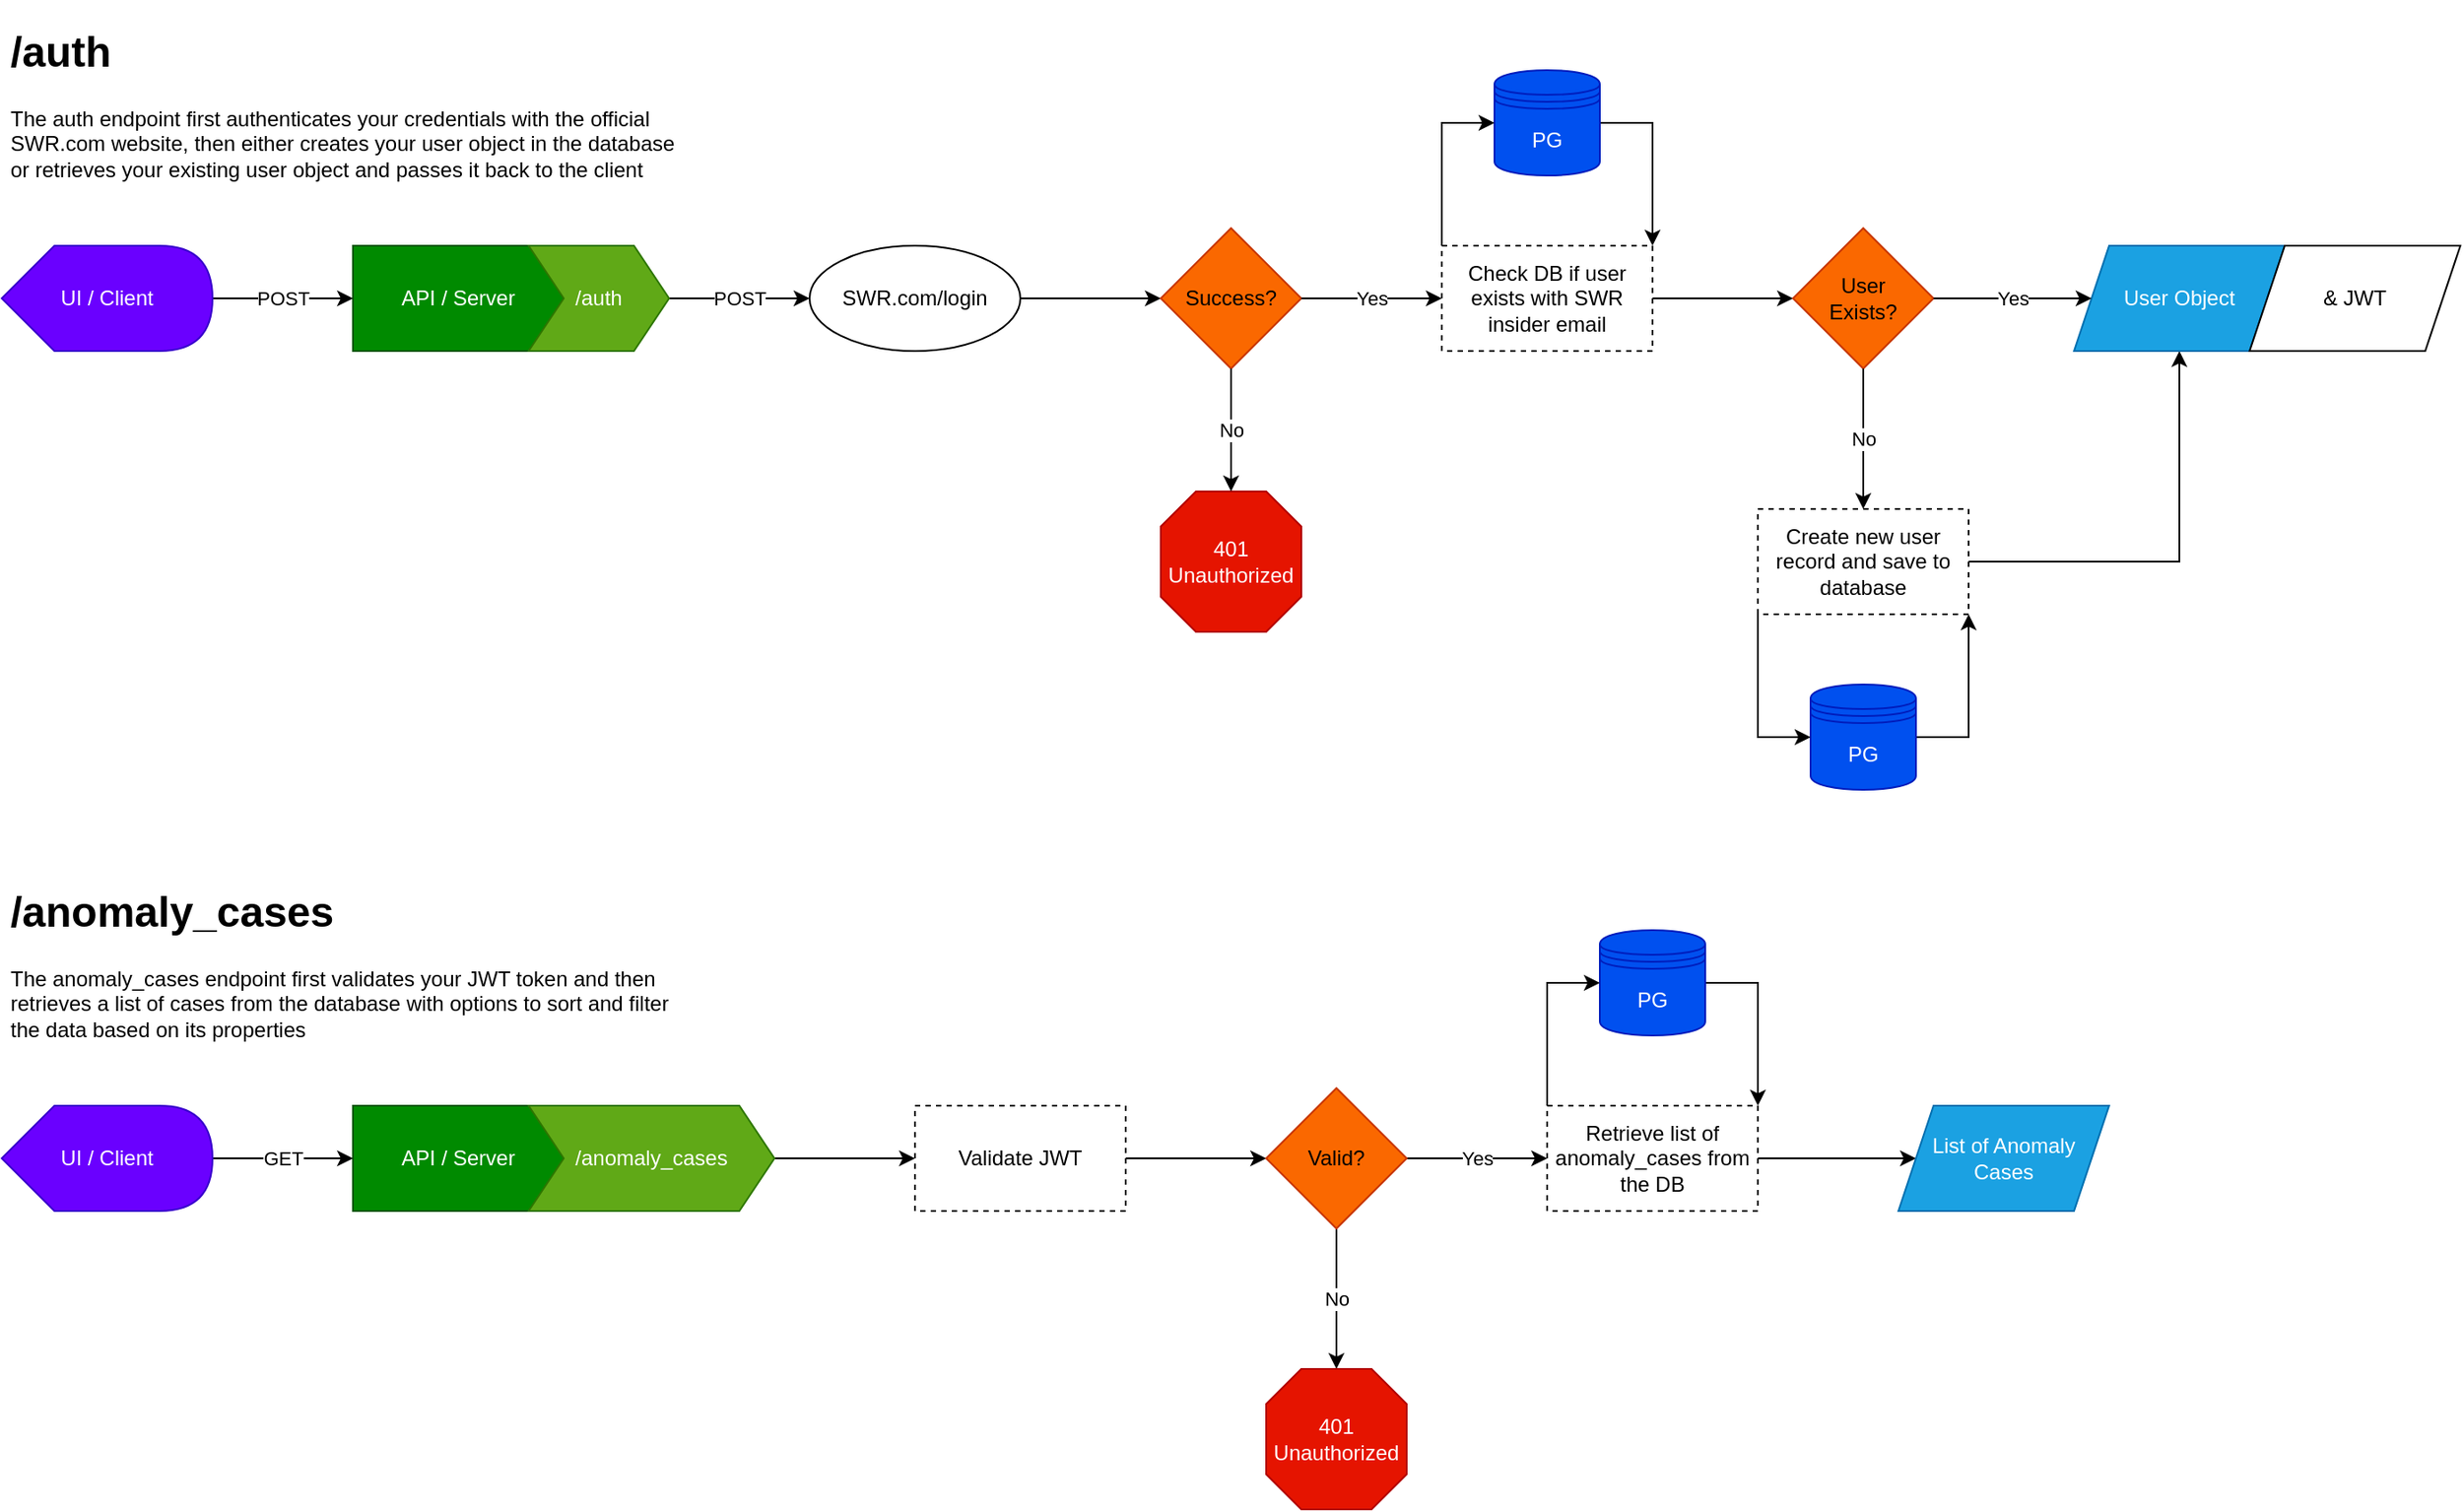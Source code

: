 <mxfile version="20.2.3" type="device"><diagram id="uT7VdFpadkbRcJR9GEGP" name="Page-1"><mxGraphModel dx="2062" dy="1217" grid="1" gridSize="10" guides="1" tooltips="1" connect="1" arrows="1" fold="1" page="0" pageScale="1" pageWidth="850" pageHeight="1100" math="0" shadow="0"><root><mxCell id="0"/><mxCell id="1" parent="0"/><mxCell id="ZuW3GiQq_CwXDDzQ5-BQ-51" style="edgeStyle=orthogonalEdgeStyle;rounded=0;orthogonalLoop=1;jettySize=auto;html=1;exitX=1;exitY=0.5;exitDx=0;exitDy=0;entryX=1;entryY=0;entryDx=0;entryDy=0;" edge="1" parent="1" source="ZuW3GiQq_CwXDDzQ5-BQ-2" target="ZuW3GiQq_CwXDDzQ5-BQ-37"><mxGeometry relative="1" as="geometry"/></mxCell><mxCell id="ZuW3GiQq_CwXDDzQ5-BQ-2" value="PG" style="shape=datastore;whiteSpace=wrap;html=1;fillColor=#0050ef;fontColor=#ffffff;strokeColor=#001DBC;" vertex="1" parent="1"><mxGeometry x="890" y="70" width="60" height="60" as="geometry"/></mxCell><mxCell id="ZuW3GiQq_CwXDDzQ5-BQ-6" value="API / Server" style="rounded=0;whiteSpace=wrap;html=1;fillColor=#008a00;fontColor=#ffffff;strokeColor=#005700;" vertex="1" parent="1"><mxGeometry x="240" y="170" width="120" height="60" as="geometry"/></mxCell><mxCell id="ZuW3GiQq_CwXDDzQ5-BQ-21" value="POST" style="edgeStyle=orthogonalEdgeStyle;rounded=0;orthogonalLoop=1;jettySize=auto;html=1;entryX=0;entryY=0.5;entryDx=0;entryDy=0;" edge="1" parent="1" source="ZuW3GiQq_CwXDDzQ5-BQ-14" target="ZuW3GiQq_CwXDDzQ5-BQ-18"><mxGeometry relative="1" as="geometry"/></mxCell><mxCell id="ZuW3GiQq_CwXDDzQ5-BQ-14" value="/auth" style="shape=step;perimeter=stepPerimeter;whiteSpace=wrap;html=1;fixedSize=1;fillColor=#60a917;fontColor=#ffffff;strokeColor=#2D7600;" vertex="1" parent="1"><mxGeometry x="340" y="170" width="80" height="60" as="geometry"/></mxCell><mxCell id="ZuW3GiQq_CwXDDzQ5-BQ-19" value="POST" style="edgeStyle=orthogonalEdgeStyle;rounded=0;orthogonalLoop=1;jettySize=auto;html=1;entryX=0;entryY=0.5;entryDx=0;entryDy=0;" edge="1" parent="1" source="ZuW3GiQq_CwXDDzQ5-BQ-16" target="ZuW3GiQq_CwXDDzQ5-BQ-6"><mxGeometry relative="1" as="geometry"/></mxCell><mxCell id="ZuW3GiQq_CwXDDzQ5-BQ-16" value="UI / Client" style="shape=display;whiteSpace=wrap;html=1;fillColor=#6a00ff;fontColor=#ffffff;strokeColor=#3700CC;" vertex="1" parent="1"><mxGeometry x="40" y="170" width="120" height="60" as="geometry"/></mxCell><mxCell id="ZuW3GiQq_CwXDDzQ5-BQ-29" style="edgeStyle=orthogonalEdgeStyle;rounded=0;orthogonalLoop=1;jettySize=auto;html=1;entryX=0;entryY=0.5;entryDx=0;entryDy=0;" edge="1" parent="1" source="ZuW3GiQq_CwXDDzQ5-BQ-18" target="ZuW3GiQq_CwXDDzQ5-BQ-28"><mxGeometry relative="1" as="geometry"/></mxCell><mxCell id="ZuW3GiQq_CwXDDzQ5-BQ-18" value="SWR.com/login" style="ellipse;whiteSpace=wrap;html=1;" vertex="1" parent="1"><mxGeometry x="500" y="170" width="120" height="60" as="geometry"/></mxCell><mxCell id="ZuW3GiQq_CwXDDzQ5-BQ-28" value="Success?" style="rhombus;whiteSpace=wrap;html=1;fillColor=#fa6800;fontColor=#000000;strokeColor=#C73500;" vertex="1" parent="1"><mxGeometry x="700" y="160" width="80" height="80" as="geometry"/></mxCell><mxCell id="ZuW3GiQq_CwXDDzQ5-BQ-31" value="401&lt;br&gt;Unauthorized" style="whiteSpace=wrap;html=1;shape=mxgraph.basic.octagon2;align=center;verticalAlign=middle;dx=10;fillColor=#e51400;fontColor=#ffffff;strokeColor=#B20000;" vertex="1" parent="1"><mxGeometry x="700" y="310" width="80" height="80" as="geometry"/></mxCell><mxCell id="ZuW3GiQq_CwXDDzQ5-BQ-33" value="" style="endArrow=classic;html=1;rounded=0;exitX=0.5;exitY=1;exitDx=0;exitDy=0;entryX=0.5;entryY=0;entryDx=0;entryDy=0;entryPerimeter=0;" edge="1" parent="1" source="ZuW3GiQq_CwXDDzQ5-BQ-28" target="ZuW3GiQq_CwXDDzQ5-BQ-31"><mxGeometry relative="1" as="geometry"><mxPoint x="300" y="640" as="sourcePoint"/><mxPoint x="400" y="640" as="targetPoint"/></mxGeometry></mxCell><mxCell id="ZuW3GiQq_CwXDDzQ5-BQ-34" value="No" style="edgeLabel;resizable=0;html=1;align=center;verticalAlign=middle;" connectable="0" vertex="1" parent="ZuW3GiQq_CwXDDzQ5-BQ-33"><mxGeometry relative="1" as="geometry"/></mxCell><mxCell id="ZuW3GiQq_CwXDDzQ5-BQ-50" style="edgeStyle=orthogonalEdgeStyle;rounded=0;orthogonalLoop=1;jettySize=auto;html=1;exitX=0;exitY=0;exitDx=0;exitDy=0;entryX=0;entryY=0.5;entryDx=0;entryDy=0;" edge="1" parent="1" source="ZuW3GiQq_CwXDDzQ5-BQ-37" target="ZuW3GiQq_CwXDDzQ5-BQ-2"><mxGeometry relative="1" as="geometry"><Array as="points"><mxPoint x="860" y="100"/></Array></mxGeometry></mxCell><mxCell id="ZuW3GiQq_CwXDDzQ5-BQ-52" style="edgeStyle=orthogonalEdgeStyle;rounded=0;orthogonalLoop=1;jettySize=auto;html=1;entryX=0;entryY=0.5;entryDx=0;entryDy=0;" edge="1" parent="1" source="ZuW3GiQq_CwXDDzQ5-BQ-37" target="ZuW3GiQq_CwXDDzQ5-BQ-43"><mxGeometry relative="1" as="geometry"/></mxCell><mxCell id="ZuW3GiQq_CwXDDzQ5-BQ-37" value="Check DB if user exists with SWR insider email" style="rounded=0;whiteSpace=wrap;html=1;dashed=1;" vertex="1" parent="1"><mxGeometry x="860" y="170" width="120" height="60" as="geometry"/></mxCell><mxCell id="ZuW3GiQq_CwXDDzQ5-BQ-40" value="" style="endArrow=classic;html=1;rounded=0;exitX=1;exitY=0.5;exitDx=0;exitDy=0;entryX=0;entryY=0.5;entryDx=0;entryDy=0;" edge="1" parent="1" source="ZuW3GiQq_CwXDDzQ5-BQ-28" target="ZuW3GiQq_CwXDDzQ5-BQ-37"><mxGeometry relative="1" as="geometry"><mxPoint x="870" y="300" as="sourcePoint"/><mxPoint x="870" y="380" as="targetPoint"/></mxGeometry></mxCell><mxCell id="ZuW3GiQq_CwXDDzQ5-BQ-41" value="Yes" style="edgeLabel;resizable=0;html=1;align=center;verticalAlign=middle;" connectable="0" vertex="1" parent="ZuW3GiQq_CwXDDzQ5-BQ-40"><mxGeometry relative="1" as="geometry"/></mxCell><mxCell id="ZuW3GiQq_CwXDDzQ5-BQ-43" value="User&lt;br&gt;Exists?" style="rhombus;whiteSpace=wrap;html=1;fillColor=#fa6800;fontColor=#000000;strokeColor=#C73500;" vertex="1" parent="1"><mxGeometry x="1060" y="160" width="80" height="80" as="geometry"/></mxCell><mxCell id="ZuW3GiQq_CwXDDzQ5-BQ-57" style="edgeStyle=orthogonalEdgeStyle;rounded=0;orthogonalLoop=1;jettySize=auto;html=1;exitX=1;exitY=0.5;exitDx=0;exitDy=0;entryX=1;entryY=1;entryDx=0;entryDy=0;" edge="1" parent="1" source="ZuW3GiQq_CwXDDzQ5-BQ-45" target="ZuW3GiQq_CwXDDzQ5-BQ-53"><mxGeometry relative="1" as="geometry"><Array as="points"><mxPoint x="1160" y="450"/></Array></mxGeometry></mxCell><mxCell id="ZuW3GiQq_CwXDDzQ5-BQ-45" value="PG" style="shape=datastore;whiteSpace=wrap;html=1;fillColor=#0050ef;fontColor=#ffffff;strokeColor=#001DBC;" vertex="1" parent="1"><mxGeometry x="1070" y="420" width="60" height="60" as="geometry"/></mxCell><mxCell id="ZuW3GiQq_CwXDDzQ5-BQ-56" style="edgeStyle=orthogonalEdgeStyle;rounded=0;orthogonalLoop=1;jettySize=auto;html=1;exitX=0;exitY=1;exitDx=0;exitDy=0;entryX=0;entryY=0.5;entryDx=0;entryDy=0;" edge="1" parent="1" source="ZuW3GiQq_CwXDDzQ5-BQ-53" target="ZuW3GiQq_CwXDDzQ5-BQ-45"><mxGeometry relative="1" as="geometry"/></mxCell><mxCell id="ZuW3GiQq_CwXDDzQ5-BQ-66" style="edgeStyle=orthogonalEdgeStyle;rounded=0;orthogonalLoop=1;jettySize=auto;html=1;exitX=1;exitY=0.5;exitDx=0;exitDy=0;entryX=0.5;entryY=1;entryDx=0;entryDy=0;" edge="1" parent="1" source="ZuW3GiQq_CwXDDzQ5-BQ-53" target="ZuW3GiQq_CwXDDzQ5-BQ-60"><mxGeometry relative="1" as="geometry"/></mxCell><mxCell id="ZuW3GiQq_CwXDDzQ5-BQ-53" value="Create new user record and save to database" style="rounded=0;whiteSpace=wrap;html=1;dashed=1;" vertex="1" parent="1"><mxGeometry x="1040" y="320" width="120" height="60" as="geometry"/></mxCell><mxCell id="ZuW3GiQq_CwXDDzQ5-BQ-54" value="" style="endArrow=classic;html=1;rounded=0;exitX=0.5;exitY=1;exitDx=0;exitDy=0;entryX=0.5;entryY=0;entryDx=0;entryDy=0;" edge="1" parent="1" source="ZuW3GiQq_CwXDDzQ5-BQ-43" target="ZuW3GiQq_CwXDDzQ5-BQ-53"><mxGeometry relative="1" as="geometry"><mxPoint x="750" y="250" as="sourcePoint"/><mxPoint x="750" y="320" as="targetPoint"/></mxGeometry></mxCell><mxCell id="ZuW3GiQq_CwXDDzQ5-BQ-55" value="No" style="edgeLabel;resizable=0;html=1;align=center;verticalAlign=middle;" connectable="0" vertex="1" parent="ZuW3GiQq_CwXDDzQ5-BQ-54"><mxGeometry relative="1" as="geometry"/></mxCell><mxCell id="ZuW3GiQq_CwXDDzQ5-BQ-60" value="User Object" style="shape=parallelogram;perimeter=parallelogramPerimeter;whiteSpace=wrap;html=1;fixedSize=1;fillColor=#1ba1e2;fontColor=#ffffff;strokeColor=#006EAF;" vertex="1" parent="1"><mxGeometry x="1220" y="170" width="120" height="60" as="geometry"/></mxCell><mxCell id="ZuW3GiQq_CwXDDzQ5-BQ-61" value="" style="endArrow=classic;html=1;rounded=0;entryX=0;entryY=0.5;entryDx=0;entryDy=0;exitX=1;exitY=0.5;exitDx=0;exitDy=0;" edge="1" parent="1" source="ZuW3GiQq_CwXDDzQ5-BQ-43" target="ZuW3GiQq_CwXDDzQ5-BQ-60"><mxGeometry relative="1" as="geometry"><mxPoint x="1170" y="140" as="sourcePoint"/><mxPoint x="870" y="210" as="targetPoint"/></mxGeometry></mxCell><mxCell id="ZuW3GiQq_CwXDDzQ5-BQ-62" value="Yes" style="edgeLabel;resizable=0;html=1;align=center;verticalAlign=middle;" connectable="0" vertex="1" parent="ZuW3GiQq_CwXDDzQ5-BQ-61"><mxGeometry relative="1" as="geometry"/></mxCell><mxCell id="ZuW3GiQq_CwXDDzQ5-BQ-68" value="API / Server" style="rounded=0;whiteSpace=wrap;html=1;fillColor=#008a00;fontColor=#ffffff;strokeColor=#005700;" vertex="1" parent="1"><mxGeometry x="240" y="660" width="120" height="60" as="geometry"/></mxCell><mxCell id="ZuW3GiQq_CwXDDzQ5-BQ-74" style="edgeStyle=orthogonalEdgeStyle;rounded=0;orthogonalLoop=1;jettySize=auto;html=1;entryX=0;entryY=0.5;entryDx=0;entryDy=0;" edge="1" parent="1" source="ZuW3GiQq_CwXDDzQ5-BQ-69" target="ZuW3GiQq_CwXDDzQ5-BQ-72"><mxGeometry relative="1" as="geometry"/></mxCell><mxCell id="ZuW3GiQq_CwXDDzQ5-BQ-69" value="/anomaly_cases" style="shape=step;perimeter=stepPerimeter;whiteSpace=wrap;html=1;fixedSize=1;fillColor=#60a917;fontColor=#ffffff;strokeColor=#2D7600;" vertex="1" parent="1"><mxGeometry x="340" y="660" width="140" height="60" as="geometry"/></mxCell><mxCell id="ZuW3GiQq_CwXDDzQ5-BQ-70" value="GET" style="edgeStyle=orthogonalEdgeStyle;rounded=0;orthogonalLoop=1;jettySize=auto;html=1;entryX=0;entryY=0.5;entryDx=0;entryDy=0;" edge="1" parent="1" source="ZuW3GiQq_CwXDDzQ5-BQ-71" target="ZuW3GiQq_CwXDDzQ5-BQ-68"><mxGeometry relative="1" as="geometry"/></mxCell><mxCell id="ZuW3GiQq_CwXDDzQ5-BQ-71" value="UI / Client" style="shape=display;whiteSpace=wrap;html=1;fillColor=#6a00ff;fontColor=#ffffff;strokeColor=#3700CC;" vertex="1" parent="1"><mxGeometry x="40" y="660" width="120" height="60" as="geometry"/></mxCell><mxCell id="ZuW3GiQq_CwXDDzQ5-BQ-76" style="edgeStyle=orthogonalEdgeStyle;rounded=0;orthogonalLoop=1;jettySize=auto;html=1;entryX=0;entryY=0.5;entryDx=0;entryDy=0;" edge="1" parent="1" source="ZuW3GiQq_CwXDDzQ5-BQ-72" target="ZuW3GiQq_CwXDDzQ5-BQ-75"><mxGeometry relative="1" as="geometry"/></mxCell><mxCell id="ZuW3GiQq_CwXDDzQ5-BQ-72" value="Validate JWT" style="rounded=0;whiteSpace=wrap;html=1;dashed=1;" vertex="1" parent="1"><mxGeometry x="560" y="660" width="120" height="60" as="geometry"/></mxCell><mxCell id="ZuW3GiQq_CwXDDzQ5-BQ-73" value="&amp;amp; JWT" style="shape=parallelogram;perimeter=parallelogramPerimeter;whiteSpace=wrap;html=1;fixedSize=1;" vertex="1" parent="1"><mxGeometry x="1320" y="170" width="120" height="60" as="geometry"/></mxCell><mxCell id="ZuW3GiQq_CwXDDzQ5-BQ-78" value="No" style="edgeStyle=orthogonalEdgeStyle;rounded=0;orthogonalLoop=1;jettySize=auto;html=1;entryX=0.5;entryY=0;entryDx=0;entryDy=0;entryPerimeter=0;" edge="1" parent="1" source="ZuW3GiQq_CwXDDzQ5-BQ-75" target="ZuW3GiQq_CwXDDzQ5-BQ-77"><mxGeometry relative="1" as="geometry"/></mxCell><mxCell id="ZuW3GiQq_CwXDDzQ5-BQ-85" value="Yes" style="edgeStyle=orthogonalEdgeStyle;rounded=0;orthogonalLoop=1;jettySize=auto;html=1;entryX=0;entryY=0.5;entryDx=0;entryDy=0;" edge="1" parent="1" source="ZuW3GiQq_CwXDDzQ5-BQ-75" target="ZuW3GiQq_CwXDDzQ5-BQ-84"><mxGeometry relative="1" as="geometry"/></mxCell><mxCell id="ZuW3GiQq_CwXDDzQ5-BQ-75" value="Valid?" style="rhombus;whiteSpace=wrap;html=1;fillColor=#fa6800;fontColor=#000000;strokeColor=#C73500;" vertex="1" parent="1"><mxGeometry x="760" y="650" width="80" height="80" as="geometry"/></mxCell><mxCell id="ZuW3GiQq_CwXDDzQ5-BQ-77" value="401&lt;br&gt;Unauthorized" style="whiteSpace=wrap;html=1;shape=mxgraph.basic.octagon2;align=center;verticalAlign=middle;dx=10;fillColor=#e51400;fontColor=#ffffff;strokeColor=#B20000;" vertex="1" parent="1"><mxGeometry x="760" y="810" width="80" height="80" as="geometry"/></mxCell><mxCell id="ZuW3GiQq_CwXDDzQ5-BQ-79" value="&lt;h1&gt;/auth&lt;/h1&gt;&lt;p&gt;The auth endpoint first authenticates your credentials with the official SWR.com website, then either creates your user object in the database or retrieves your existing user object and passes it back to the client&lt;/p&gt;" style="text;html=1;strokeColor=none;fillColor=none;spacing=5;spacingTop=-20;whiteSpace=wrap;overflow=hidden;rounded=0;" vertex="1" parent="1"><mxGeometry x="40" y="40" width="400" height="120" as="geometry"/></mxCell><mxCell id="ZuW3GiQq_CwXDDzQ5-BQ-80" value="&lt;h1&gt;/anomaly_cases&lt;/h1&gt;&lt;p&gt;The anomaly_cases endpoint first validates your JWT token and then retrieves a list of cases from the database with options to sort and filter the data based on its properties&lt;/p&gt;" style="text;html=1;strokeColor=none;fillColor=none;spacing=5;spacingTop=-20;whiteSpace=wrap;overflow=hidden;rounded=0;" vertex="1" parent="1"><mxGeometry x="40" y="530" width="400" height="120" as="geometry"/></mxCell><mxCell id="ZuW3GiQq_CwXDDzQ5-BQ-81" style="edgeStyle=orthogonalEdgeStyle;rounded=0;orthogonalLoop=1;jettySize=auto;html=1;exitX=1;exitY=0.5;exitDx=0;exitDy=0;entryX=1;entryY=0;entryDx=0;entryDy=0;" edge="1" parent="1" source="ZuW3GiQq_CwXDDzQ5-BQ-82" target="ZuW3GiQq_CwXDDzQ5-BQ-84"><mxGeometry relative="1" as="geometry"/></mxCell><mxCell id="ZuW3GiQq_CwXDDzQ5-BQ-82" value="PG" style="shape=datastore;whiteSpace=wrap;html=1;fillColor=#0050ef;fontColor=#ffffff;strokeColor=#001DBC;" vertex="1" parent="1"><mxGeometry x="950" y="560" width="60" height="60" as="geometry"/></mxCell><mxCell id="ZuW3GiQq_CwXDDzQ5-BQ-83" style="edgeStyle=orthogonalEdgeStyle;rounded=0;orthogonalLoop=1;jettySize=auto;html=1;exitX=0;exitY=0;exitDx=0;exitDy=0;entryX=0;entryY=0.5;entryDx=0;entryDy=0;" edge="1" parent="1" source="ZuW3GiQq_CwXDDzQ5-BQ-84" target="ZuW3GiQq_CwXDDzQ5-BQ-82"><mxGeometry relative="1" as="geometry"><Array as="points"><mxPoint x="920" y="590"/></Array></mxGeometry></mxCell><mxCell id="ZuW3GiQq_CwXDDzQ5-BQ-87" style="edgeStyle=orthogonalEdgeStyle;rounded=0;orthogonalLoop=1;jettySize=auto;html=1;entryX=0;entryY=0.5;entryDx=0;entryDy=0;" edge="1" parent="1" source="ZuW3GiQq_CwXDDzQ5-BQ-84" target="ZuW3GiQq_CwXDDzQ5-BQ-86"><mxGeometry relative="1" as="geometry"/></mxCell><mxCell id="ZuW3GiQq_CwXDDzQ5-BQ-84" value="Retrieve list of anomaly_cases from the DB" style="rounded=0;whiteSpace=wrap;html=1;dashed=1;" vertex="1" parent="1"><mxGeometry x="920" y="660" width="120" height="60" as="geometry"/></mxCell><mxCell id="ZuW3GiQq_CwXDDzQ5-BQ-86" value="List of Anomaly Cases" style="shape=parallelogram;perimeter=parallelogramPerimeter;whiteSpace=wrap;html=1;fixedSize=1;fillColor=#1ba1e2;fontColor=#ffffff;strokeColor=#006EAF;" vertex="1" parent="1"><mxGeometry x="1120" y="660" width="120" height="60" as="geometry"/></mxCell></root></mxGraphModel></diagram></mxfile>